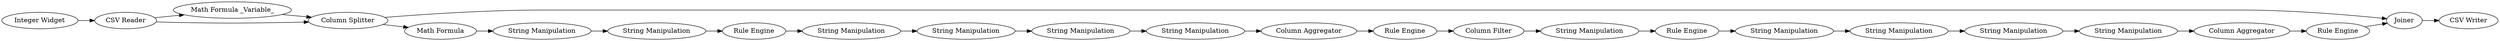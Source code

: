 digraph {
	7 -> 8
	8 -> 9
	13 -> 14
	33 -> 19
	27 -> 20
	21 -> 22
	10 -> 1
	30 -> 3
	9 -> 5
	29 -> 21
	14 -> 15
	31 -> 27
	22 -> 24
	20 -> 29
	17 -> 32
	15 -> 16
	3 -> 33
	5 -> 13
	24 -> 25
	11 -> 7
	25 -> 33
	1 -> 30
	32 -> 31
	3 -> 11
	16 -> 17
	1 -> 3
	27 [label="Rule Engine"]
	7 [label="String Manipulation"]
	9 [label="Rule Engine"]
	21 [label="String Manipulation"]
	8 [label="String Manipulation"]
	17 [label="Rule Engine"]
	3 [label="Column Splitter"]
	19 [label="CSV Writer"]
	24 [label="Column Aggregator"]
	31 [label="String Manipulation"]
	15 [label="String Manipulation"]
	25 [label="Rule Engine"]
	10 [label="Integer Widget"]
	16 [label="Column Aggregator"]
	30 [label="Math Formula _Variable_"]
	1 [label="CSV Reader"]
	22 [label="String Manipulation"]
	11 [label="Math Formula"]
	14 [label="String Manipulation"]
	5 [label="String Manipulation"]
	13 [label="String Manipulation"]
	20 [label="String Manipulation"]
	29 [label="String Manipulation"]
	33 [label=Joiner]
	32 [label="Column Filter"]
	rankdir=LR
}
